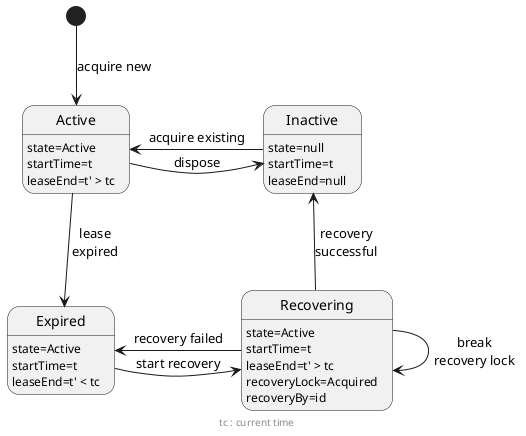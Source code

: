  /'
   Licensed to the Apache Software Foundation (ASF) under one or more
   contributor license agreements.  See the NOTICE file distributed with
   this work for additional information regarding copyright ownership.
   The ASF licenses this file to You under the Apache License, Version 2.0
   (the "License"); you may not use this file except in compliance with
   the License.  You may obtain a copy of the License at

     http://www.apache.org/licenses/LICENSE-2.0

   Unless required by applicable law or agreed to in writing, software
   distributed under the License is distributed on an "AS IS" BASIS,
   WITHOUT WARRANTIES OR CONDITIONS OF ANY KIND, either express or implied.
   See the License for the specific language governing permissions and
   limitations under the License.
 '/
@startuml
[*] --> Active : acquire new
Active : state=Active
Active : startTime=t
Active : leaseEnd=t' > tc
Active -right-> Inactive : dispose
Active -down-> Expired : lease\nexpired

Inactive : state=null
Inactive : startTime=t
Inactive : leaseEnd=null
Inactive -left-> Active : acquire existing

Expired : state=Active
Expired : startTime=t
Expired : leaseEnd=t' < tc
Expired -right-> Recovering : start recovery

Recovering : state=Active
Recovering : startTime=t
Recovering : leaseEnd=t' > tc
Recovering : recoveryLock=Acquired
Recovering : recoveryBy=id
Recovering -up-> Inactive : recovery\nsuccessful
Recovering -left-> Expired : recovery failed
Recovering -> Recovering : break\nrecovery lock

footer tc : current time
@enduml
